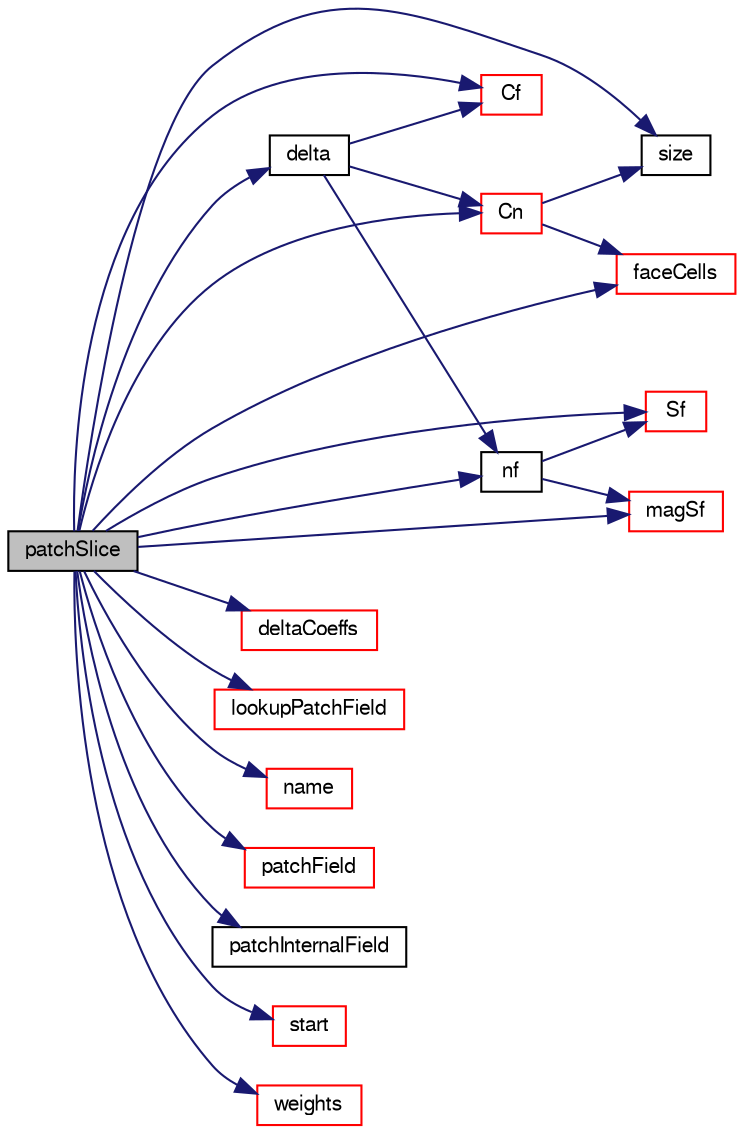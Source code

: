 digraph "patchSlice"
{
  bgcolor="transparent";
  edge [fontname="FreeSans",fontsize="10",labelfontname="FreeSans",labelfontsize="10"];
  node [fontname="FreeSans",fontsize="10",shape=record];
  rankdir="LR";
  Node613 [label="patchSlice",height=0.2,width=0.4,color="black", fillcolor="grey75", style="filled", fontcolor="black"];
  Node613 -> Node614 [color="midnightblue",fontsize="10",style="solid",fontname="FreeSans"];
  Node614 [label="Cf",height=0.2,width=0.4,color="red",URL="$a22870.html#accde3bfd6f67a9d6a201edbcbbe12a19",tooltip="Return face centres. "];
  Node613 -> Node687 [color="midnightblue",fontsize="10",style="solid",fontname="FreeSans"];
  Node687 [label="Cn",height=0.2,width=0.4,color="red",URL="$a22870.html#a6644397238b36a49d0caf58d1d88e18d",tooltip="Return neighbour cell centres. "];
  Node687 -> Node688 [color="midnightblue",fontsize="10",style="solid",fontname="FreeSans"];
  Node688 [label="size",height=0.2,width=0.4,color="black",URL="$a22870.html#a03bc1200aac252c4d3e18657d700b71c",tooltip="Return size. "];
  Node687 -> Node689 [color="midnightblue",fontsize="10",style="solid",fontname="FreeSans"];
  Node689 [label="faceCells",height=0.2,width=0.4,color="red",URL="$a22870.html#afbfac825732ef2770fff4261b4e930e9",tooltip="Return faceCells. "];
  Node613 -> Node711 [color="midnightblue",fontsize="10",style="solid",fontname="FreeSans"];
  Node711 [label="delta",height=0.2,width=0.4,color="black",URL="$a22870.html#a8c83ba56d8c5964b15844718d953be71",tooltip="Return cell-centre to face-centre vector. "];
  Node711 -> Node712 [color="midnightblue",fontsize="10",style="solid",fontname="FreeSans"];
  Node712 [label="nf",height=0.2,width=0.4,color="black",URL="$a22870.html#ac630ebe09f4b9ad480cd839dd3978459",tooltip="Return face normals. "];
  Node712 -> Node713 [color="midnightblue",fontsize="10",style="solid",fontname="FreeSans"];
  Node713 [label="Sf",height=0.2,width=0.4,color="red",URL="$a22870.html#af93b93b841156265e8007a71b07f4ab4",tooltip="Return face area vectors. "];
  Node712 -> Node715 [color="midnightblue",fontsize="10",style="solid",fontname="FreeSans"];
  Node715 [label="magSf",height=0.2,width=0.4,color="red",URL="$a22870.html#a9a7c95d3e0cb6fd08cd82a30b92ec106",tooltip="Return face area magnitudes. "];
  Node711 -> Node614 [color="midnightblue",fontsize="10",style="solid",fontname="FreeSans"];
  Node711 -> Node687 [color="midnightblue",fontsize="10",style="solid",fontname="FreeSans"];
  Node613 -> Node717 [color="midnightblue",fontsize="10",style="solid",fontname="FreeSans"];
  Node717 [label="deltaCoeffs",height=0.2,width=0.4,color="red",URL="$a22870.html#ae7fa6a37605868b9c425d10de6415f00",tooltip="Return the face - cell distance coeffient. "];
  Node613 -> Node689 [color="midnightblue",fontsize="10",style="solid",fontname="FreeSans"];
  Node613 -> Node719 [color="midnightblue",fontsize="10",style="solid",fontname="FreeSans"];
  Node719 [label="lookupPatchField",height=0.2,width=0.4,color="red",URL="$a22870.html#af277a21566a73b296d908601f43917be",tooltip="Lookup and return the patchField of the named field from the. "];
  Node613 -> Node715 [color="midnightblue",fontsize="10",style="solid",fontname="FreeSans"];
  Node613 -> Node723 [color="midnightblue",fontsize="10",style="solid",fontname="FreeSans"];
  Node723 [label="name",height=0.2,width=0.4,color="red",URL="$a22870.html#acc80e00a8ac919288fb55bd14cc88bf6",tooltip="Return name. "];
  Node613 -> Node712 [color="midnightblue",fontsize="10",style="solid",fontname="FreeSans"];
  Node613 -> Node725 [color="midnightblue",fontsize="10",style="solid",fontname="FreeSans"];
  Node725 [label="patchField",height=0.2,width=0.4,color="red",URL="$a22870.html#a491c39cea9b45bfa27a073eb55ac6de4",tooltip="Return the corresponding patchField of the named field. "];
  Node613 -> Node726 [color="midnightblue",fontsize="10",style="solid",fontname="FreeSans"];
  Node726 [label="patchInternalField",height=0.2,width=0.4,color="black",URL="$a22870.html#ac953d8921ddaeaef5f1287038322523d",tooltip="Return given internal field next to patch as patch field. "];
  Node613 -> Node713 [color="midnightblue",fontsize="10",style="solid",fontname="FreeSans"];
  Node613 -> Node688 [color="midnightblue",fontsize="10",style="solid",fontname="FreeSans"];
  Node613 -> Node727 [color="midnightblue",fontsize="10",style="solid",fontname="FreeSans"];
  Node727 [label="start",height=0.2,width=0.4,color="red",URL="$a22870.html#a6bfd3e3abb11e98bdb4b98671cec1234",tooltip="Return start label of this patch in the polyMesh face list. "];
  Node613 -> Node733 [color="midnightblue",fontsize="10",style="solid",fontname="FreeSans"];
  Node733 [label="weights",height=0.2,width=0.4,color="red",URL="$a22870.html#a9df29dd3da8e7d332ca135dce0cffa58",tooltip="Return patch weighting factors. "];
}
